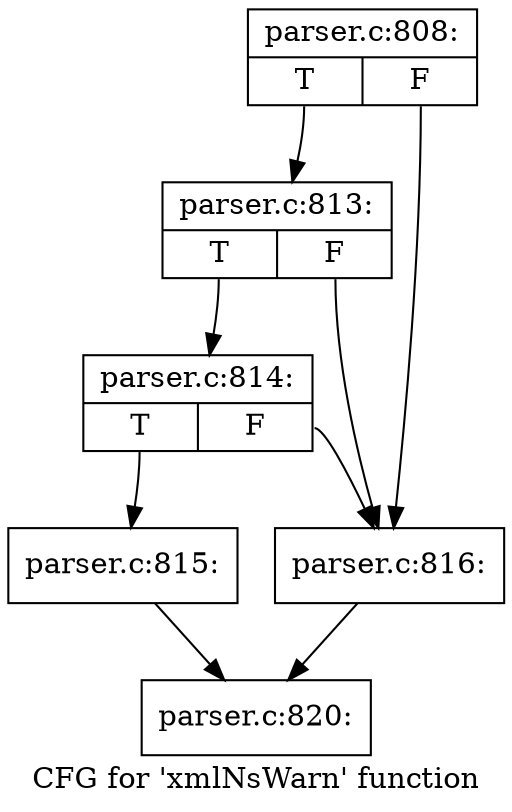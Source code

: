 digraph "CFG for 'xmlNsWarn' function" {
	label="CFG for 'xmlNsWarn' function";

	Node0x6275b60 [shape=record,label="{parser.c:808:|{<s0>T|<s1>F}}"];
	Node0x6275b60:s0 -> Node0x627ece0;
	Node0x6275b60:s1 -> Node0x627ec10;
	Node0x627ece0 [shape=record,label="{parser.c:813:|{<s0>T|<s1>F}}"];
	Node0x627ece0:s0 -> Node0x627ec60;
	Node0x627ece0:s1 -> Node0x627ec10;
	Node0x627ec60 [shape=record,label="{parser.c:814:|{<s0>T|<s1>F}}"];
	Node0x627ec60:s0 -> Node0x627ebc0;
	Node0x627ec60:s1 -> Node0x627ec10;
	Node0x627ebc0 [shape=record,label="{parser.c:815:}"];
	Node0x627ebc0 -> Node0x62760c0;
	Node0x627ec10 [shape=record,label="{parser.c:816:}"];
	Node0x627ec10 -> Node0x62760c0;
	Node0x62760c0 [shape=record,label="{parser.c:820:}"];
}

